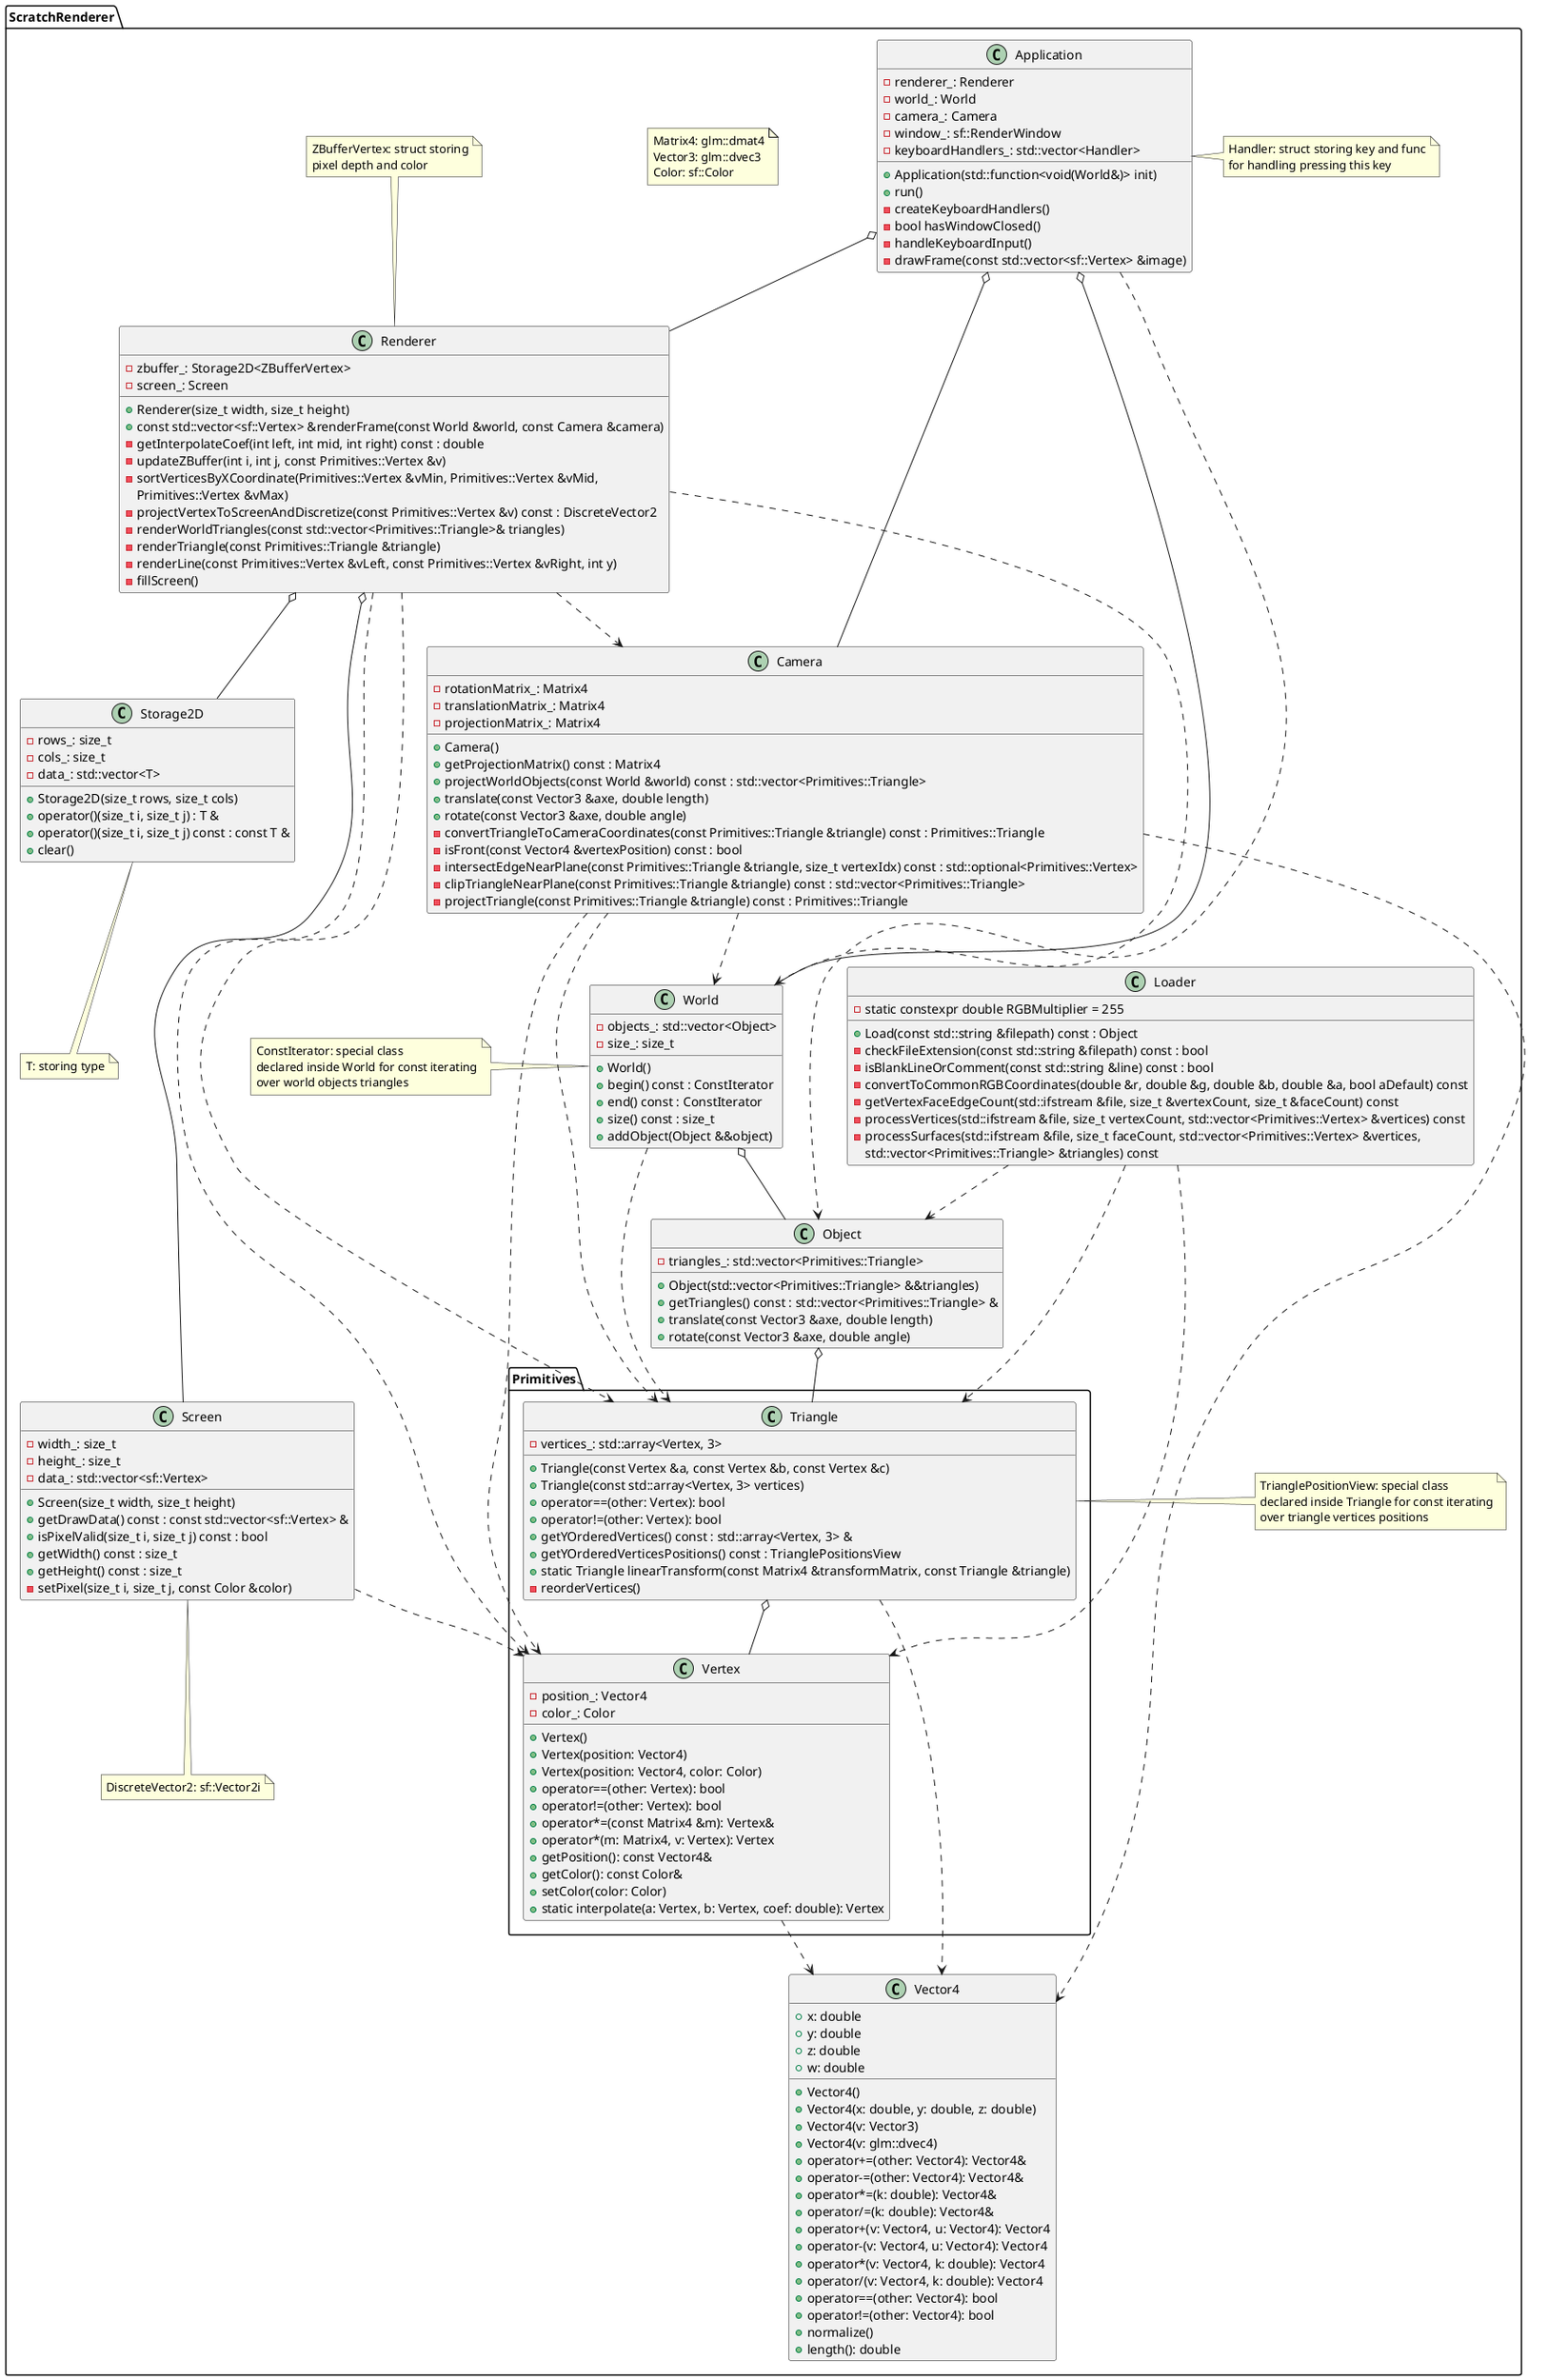 @startuml Class diagram

namespace ScratchRenderer {
    class Vector4 {
        +x: double
        +y: double
        +z: double
        +w: double

        +Vector4()
        +Vector4(x: double, y: double, z: double)
        +Vector4(v: Vector3)
        +Vector4(v: glm::dvec4)
        +operator+=(other: Vector4): Vector4&
        +operator-=(other: Vector4): Vector4&
        +operator*=(k: double): Vector4&
        +operator/=(k: double): Vector4&
        +operator+(v: Vector4, u: Vector4): Vector4
        +operator-(v: Vector4, u: Vector4): Vector4
        +operator*(v: Vector4, k: double): Vector4
        +operator/(v: Vector4, k: double): Vector4
        +operator==(other: Vector4): bool
        +operator!=(other: Vector4): bool
        +normalize()
        +length(): double
    }

    namespace Primitives {
        class Vertex {
            -position_: Vector4
            -color_: Color

            +Vertex()
            +Vertex(position: Vector4)
            +Vertex(position: Vector4, color: Color)
            +operator==(other: Vertex): bool
            +operator!=(other: Vertex): bool
            +operator*=(const Matrix4 &m): Vertex&
            +operator*(m: Matrix4, v: Vertex): Vertex
            +getPosition(): const Vector4&
            +getColor(): const Color&
            +setColor(color: Color)
            +static interpolate(a: Vertex, b: Vertex, coef: double): Vertex
        }

        class Triangle {
            +Triangle(const Vertex &a, const Vertex &b, const Vertex &c)
            +Triangle(const std::array<Vertex, 3> vertices)
            +operator==(other: Vertex): bool
            +operator!=(other: Vertex): bool
            +getYOrderedVertices() const : std::array<Vertex, 3> &
            +getYOrderedVerticesPositions() const : TrianglePositionsView
            +static Triangle linearTransform(const Matrix4 &transformMatrix, const Triangle &triangle)
            -reorderVertices()
            -vertices_: std::array<Vertex, 3>
        }
    }

    class Object {
        +Object(std::vector<Primitives::Triangle> &&triangles)
        +getTriangles() const : std::vector<Primitives::Triangle> &
        +translate(const Vector3 &axe, double length)
        +rotate(const Vector3 &axe, double angle)

        -triangles_: std::vector<Primitives::Triangle>
    }

    class World {
        +World()
        +begin() const : ConstIterator
        +end() const : ConstIterator
        +size() const : size_t
        +addObject(Object &&object)

        -objects_: std::vector<Object>
        -size_: size_t
    }

    class Camera {
        +Camera()
        +getProjectionMatrix() const : Matrix4
        +projectWorldObjects(const World &world) const : std::vector<Primitives::Triangle>
        +translate(const Vector3 &axe, double length)
        +rotate(const Vector3 &axe, double angle)
        -convertTriangleToCameraCoordinates(const Primitives::Triangle &triangle) const : Primitives::Triangle
        -isFront(const Vector4 &vertexPosition) const : bool
        -intersectEdgeNearPlane(const Primitives::Triangle &triangle, size_t vertexIdx) const : std::optional<Primitives::Vertex>
        -clipTriangleNearPlane(const Primitives::Triangle &triangle) const : std::vector<Primitives::Triangle>
        -projectTriangle(const Primitives::Triangle &triangle) const : Primitives::Triangle

        -rotationMatrix_: Matrix4
        -translationMatrix_: Matrix4
        -projectionMatrix_: Matrix4
    }

    class Screen {
        +Screen(size_t width, size_t height)
        +getDrawData() const : const std::vector<sf::Vertex> &
        +isPixelValid(size_t i, size_t j) const : bool
        +getWidth() const : size_t
        +getHeight() const : size_t
        -setPixel(size_t i, size_t j, const Color &color)

        -width_: size_t
        -height_: size_t
        -data_: std::vector<sf::Vertex>
    }

    class Loader {
        +Load(const std::string &filepath) const : Object

        -static constexpr double RGBMultiplier = 255
        -checkFileExtension(const std::string &filepath) const : bool
        -isBlankLineOrComment(const std::string &line) const : bool
        -convertToCommonRGBCoordinates(double &r, double &g, double &b, double &a, bool aDefault) const
        -getVertexFaceEdgeCount(std::ifstream &file, size_t &vertexCount, size_t &faceCount) const
        -processVertices(std::ifstream &file, size_t vertexCount, std::vector<Primitives::Vertex> &vertices) const
        -processSurfaces(std::ifstream &file, size_t faceCount, std::vector<Primitives::Vertex> &vertices,
                        std::vector<Primitives::Triangle> &triangles) const
    }

    class Storage2D {
        +Storage2D(size_t rows, size_t cols)
        +operator()(size_t i, size_t j) : T &
        +operator()(size_t i, size_t j) const : const T &
        +clear()

        -rows_: size_t
        -cols_: size_t
        -data_: std::vector<T>
    }

    class Renderer {
        +Renderer(size_t width, size_t height)
        +const std::vector<sf::Vertex> &renderFrame(const World &world, const Camera &camera)
        -getInterpolateCoef(int left, int mid, int right) const : double
        -updateZBuffer(int i, int j, const Primitives::Vertex &v)
        -sortVerticesByXCoordinate(Primitives::Vertex &vMin, Primitives::Vertex &vMid,
                                   Primitives::Vertex &vMax)
        -projectVertexToScreenAndDiscretize(const Primitives::Vertex &v) const : DiscreteVector2
        -renderWorldTriangles(const std::vector<Primitives::Triangle>& triangles)
        -renderTriangle(const Primitives::Triangle &triangle)
        -renderLine(const Primitives::Vertex &vLeft, const Primitives::Vertex &vRight, int y)
        -fillScreen()

        -zbuffer_: Storage2D<ZBufferVertex>
        -screen_: Screen
    }

    class Application {
        +Application(std::function<void(World&)> init)
        +run()
        -createKeyboardHandlers()
        -bool hasWindowClosed()
        -handleKeyboardInput()
        -drawFrame(const std::vector<sf::Vertex> &image)

        -renderer_: Renderer
        -world_: World
        -camera_: Camera
        -window_: sf::RenderWindow
        -keyboardHandlers_: std::vector<Handler>
    }

    Vertex ..> Vector4

    Triangle o-- Vertex
    Triangle ..> Vector4

    Object o-- Triangle

    World o-- Object
    World ..> Triangle

    Camera ..> World
    Camera ..> Triangle
    Camera ..> Vertex
    Camera ..> Vector4

    Screen ..> Vertex

    Loader ..> Object
    Loader ..> Triangle
    Loader ..> Vertex

    Renderer o-- Storage2D
    Renderer o-- Screen
    Renderer ..> World
    Renderer ..> Camera
    Renderer ..> Triangle
    Renderer ..> Vertex

    Application o-- Camera
    Application o-- Renderer
    Application o-- World
    Application ..> Object

    note "Matrix4: glm::dmat4\nVector3: glm::dvec3\nColor: sf::Color" as NoteAll
    note left of Triangle : TrianglePositionView: special class\ndeclared inside Triangle for const iterating\nover triangle vertices positions
    note bottom of Screen : DiscreteVector2: sf::Vector2i
    note bottom of Storage2D : T: storing type
    note left of World : ConstIterator: special class\ndeclared inside World for const iterating\nover world objects triangles
    note top of Renderer : ZBufferVertex: struct storing\npixel depth and color
    note right of Application : Handler: struct storing key and func\nfor handling pressing this key
}

@enduml

